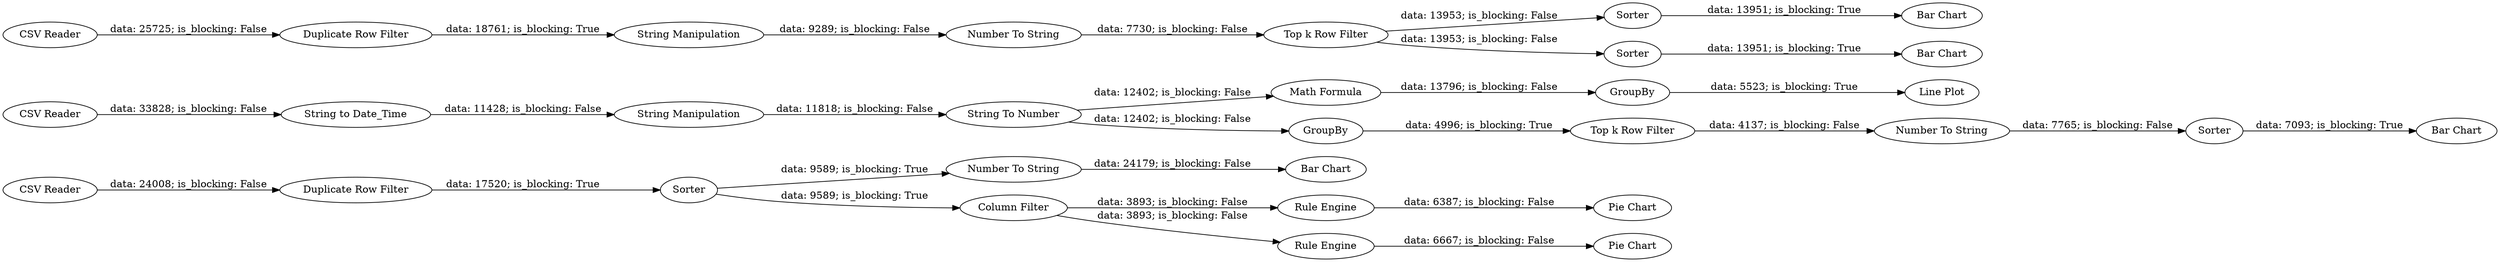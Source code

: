 digraph {
	"320734905880308509_29" [label="Number To String"]
	"320734905880308509_32" [label="Column Filter"]
	"320734905880308509_56" [label=Sorter]
	"320734905880308509_1" [label="CSV Reader"]
	"320734905880308509_6" [label="String Manipulation"]
	"320734905880308509_35" [label="Rule Engine"]
	"320734905880308509_16" [label="Duplicate Row Filter"]
	"320734905880308509_2" [label="CSV Reader"]
	"320734905880308509_59" [label="Math Formula"]
	"320734905880308509_58" [label="Pie Chart"]
	"320734905880308509_48" [label="Bar Chart"]
	"320734905880308509_61" [label=GroupBy]
	"320734905880308509_47" [label="Bar Chart"]
	"320734905880308509_28" [label="Bar Chart"]
	"320734905880308509_55" [label="Number To String"]
	"320734905880308509_52" [label="Top k Row Filter"]
	"320734905880308509_5" [label="String To Number"]
	"320734905880308509_37" [label=GroupBy]
	"320734905880308509_30" [label=Sorter]
	"320734905880308509_7" [label="String Manipulation"]
	"320734905880308509_4" [label="String to Date_Time"]
	"320734905880308509_53" [label=Sorter]
	"320734905880308509_54" [label="Top k Row Filter"]
	"320734905880308509_46" [label="Number To String"]
	"320734905880308509_45" [label=Sorter]
	"320734905880308509_10" [label="Duplicate Row Filter"]
	"320734905880308509_3" [label="CSV Reader"]
	"320734905880308509_40" [label="Bar Chart"]
	"320734905880308509_60" [label="Line Plot"]
	"320734905880308509_57" [label="Pie Chart"]
	"320734905880308509_33" [label="Rule Engine"]
	"320734905880308509_6" -> "320734905880308509_5" [label="data: 11818; is_blocking: False"]
	"320734905880308509_5" -> "320734905880308509_37" [label="data: 12402; is_blocking: False"]
	"320734905880308509_35" -> "320734905880308509_58" [label="data: 6387; is_blocking: False"]
	"320734905880308509_5" -> "320734905880308509_59" [label="data: 12402; is_blocking: False"]
	"320734905880308509_30" -> "320734905880308509_32" [label="data: 9589; is_blocking: True"]
	"320734905880308509_1" -> "320734905880308509_10" [label="data: 25725; is_blocking: False"]
	"320734905880308509_7" -> "320734905880308509_46" [label="data: 9289; is_blocking: False"]
	"320734905880308509_10" -> "320734905880308509_7" [label="data: 18761; is_blocking: True"]
	"320734905880308509_55" -> "320734905880308509_56" [label="data: 7765; is_blocking: False"]
	"320734905880308509_53" -> "320734905880308509_47" [label="data: 13951; is_blocking: True"]
	"320734905880308509_29" -> "320734905880308509_28" [label="data: 24179; is_blocking: False"]
	"320734905880308509_16" -> "320734905880308509_30" [label="data: 17520; is_blocking: True"]
	"320734905880308509_33" -> "320734905880308509_57" [label="data: 6667; is_blocking: False"]
	"320734905880308509_3" -> "320734905880308509_16" [label="data: 24008; is_blocking: False"]
	"320734905880308509_4" -> "320734905880308509_6" [label="data: 11428; is_blocking: False"]
	"320734905880308509_59" -> "320734905880308509_61" [label="data: 13796; is_blocking: False"]
	"320734905880308509_46" -> "320734905880308509_52" [label="data: 7730; is_blocking: False"]
	"320734905880308509_45" -> "320734905880308509_48" [label="data: 13951; is_blocking: True"]
	"320734905880308509_52" -> "320734905880308509_45" [label="data: 13953; is_blocking: False"]
	"320734905880308509_32" -> "320734905880308509_33" [label="data: 3893; is_blocking: False"]
	"320734905880308509_2" -> "320734905880308509_4" [label="data: 33828; is_blocking: False"]
	"320734905880308509_56" -> "320734905880308509_40" [label="data: 7093; is_blocking: True"]
	"320734905880308509_30" -> "320734905880308509_29" [label="data: 9589; is_blocking: True"]
	"320734905880308509_61" -> "320734905880308509_60" [label="data: 5523; is_blocking: True"]
	"320734905880308509_54" -> "320734905880308509_55" [label="data: 4137; is_blocking: False"]
	"320734905880308509_32" -> "320734905880308509_35" [label="data: 3893; is_blocking: False"]
	"320734905880308509_37" -> "320734905880308509_54" [label="data: 4996; is_blocking: True"]
	"320734905880308509_52" -> "320734905880308509_53" [label="data: 13953; is_blocking: False"]
	rankdir=LR
}
